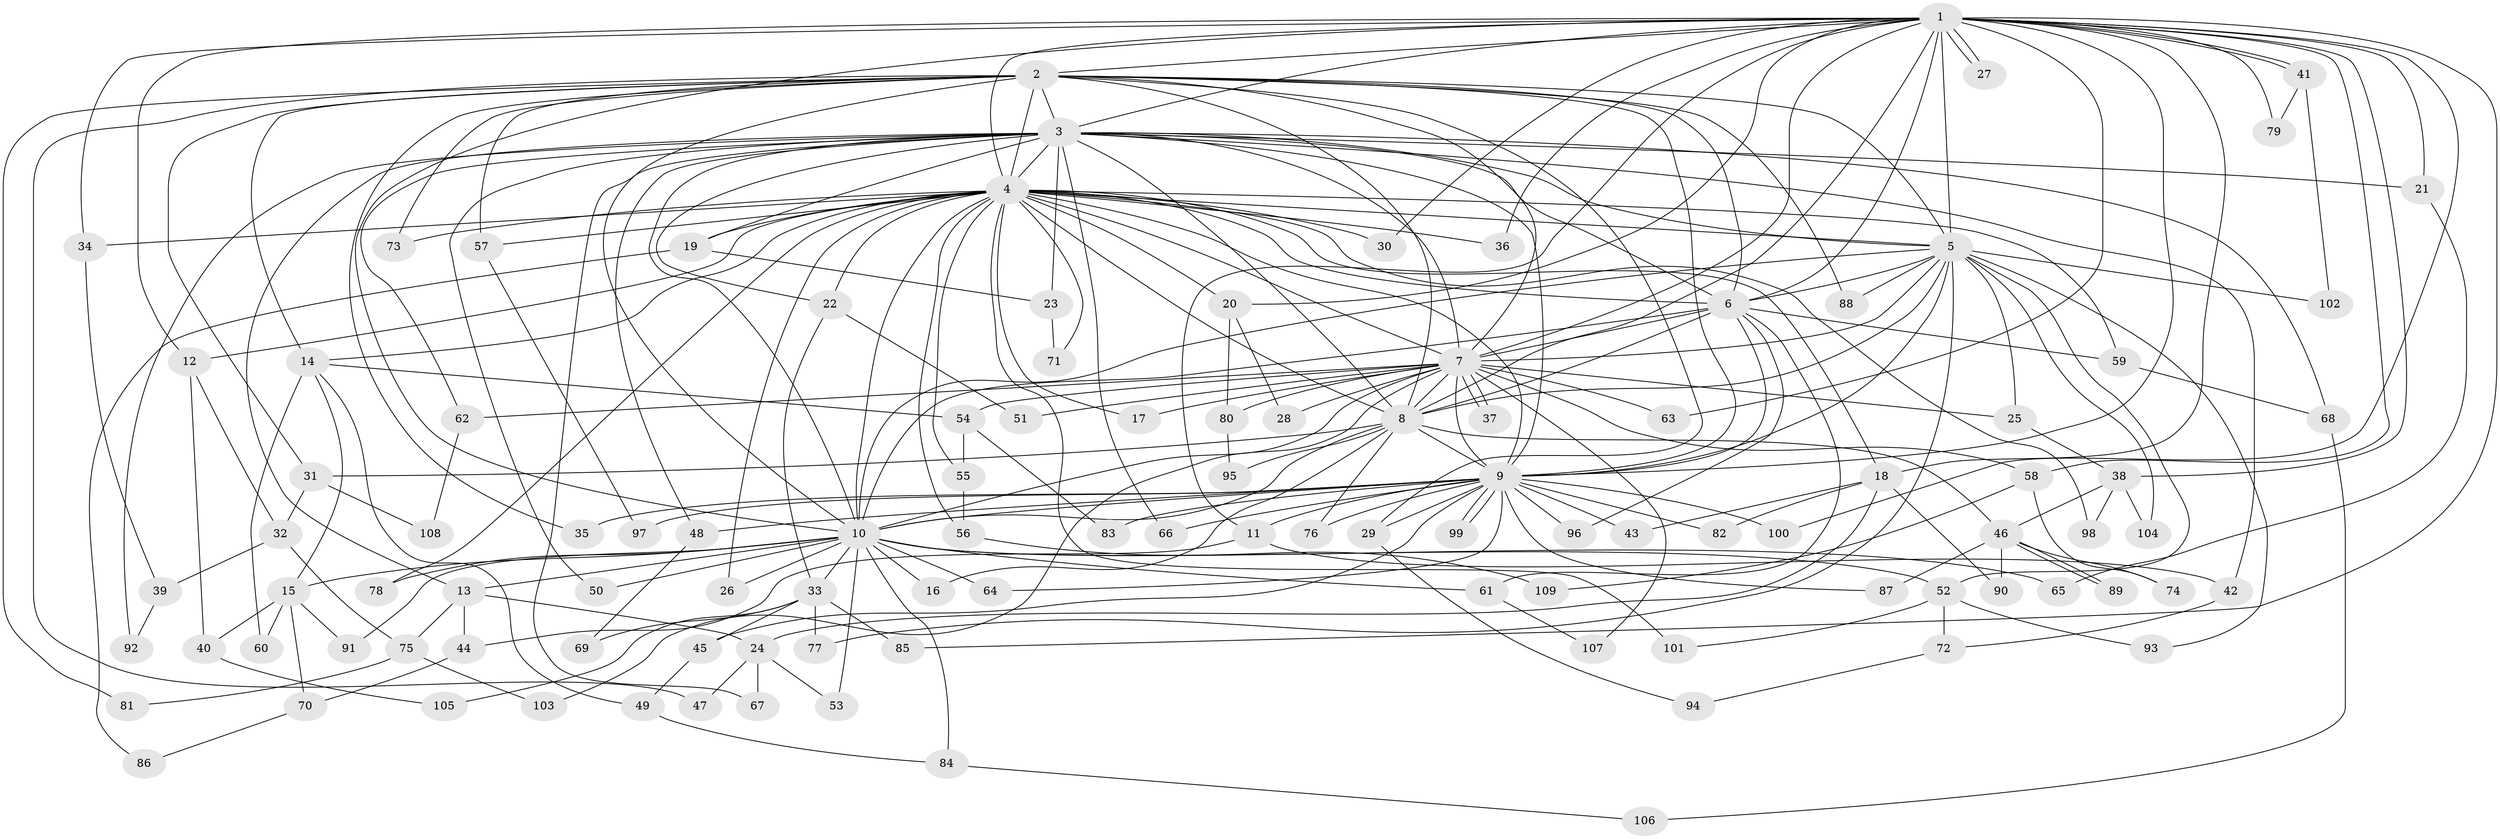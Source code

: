 // coarse degree distribution, {13: 0.023255813953488372, 2: 0.4418604651162791, 1: 0.32558139534883723, 5: 0.023255813953488372, 3: 0.09302325581395349, 9: 0.023255813953488372, 16: 0.023255813953488372, 8: 0.023255813953488372, 29: 0.023255813953488372}
// Generated by graph-tools (version 1.1) at 2025/46/03/04/25 21:46:20]
// undirected, 109 vertices, 243 edges
graph export_dot {
graph [start="1"]
  node [color=gray90,style=filled];
  1;
  2;
  3;
  4;
  5;
  6;
  7;
  8;
  9;
  10;
  11;
  12;
  13;
  14;
  15;
  16;
  17;
  18;
  19;
  20;
  21;
  22;
  23;
  24;
  25;
  26;
  27;
  28;
  29;
  30;
  31;
  32;
  33;
  34;
  35;
  36;
  37;
  38;
  39;
  40;
  41;
  42;
  43;
  44;
  45;
  46;
  47;
  48;
  49;
  50;
  51;
  52;
  53;
  54;
  55;
  56;
  57;
  58;
  59;
  60;
  61;
  62;
  63;
  64;
  65;
  66;
  67;
  68;
  69;
  70;
  71;
  72;
  73;
  74;
  75;
  76;
  77;
  78;
  79;
  80;
  81;
  82;
  83;
  84;
  85;
  86;
  87;
  88;
  89;
  90;
  91;
  92;
  93;
  94;
  95;
  96;
  97;
  98;
  99;
  100;
  101;
  102;
  103;
  104;
  105;
  106;
  107;
  108;
  109;
  1 -- 2;
  1 -- 3;
  1 -- 4;
  1 -- 5;
  1 -- 6;
  1 -- 7;
  1 -- 8;
  1 -- 9;
  1 -- 10;
  1 -- 11;
  1 -- 12;
  1 -- 18;
  1 -- 20;
  1 -- 21;
  1 -- 27;
  1 -- 27;
  1 -- 30;
  1 -- 34;
  1 -- 36;
  1 -- 38;
  1 -- 41;
  1 -- 41;
  1 -- 58;
  1 -- 63;
  1 -- 79;
  1 -- 85;
  1 -- 100;
  2 -- 3;
  2 -- 4;
  2 -- 5;
  2 -- 6;
  2 -- 7;
  2 -- 8;
  2 -- 9;
  2 -- 10;
  2 -- 14;
  2 -- 29;
  2 -- 31;
  2 -- 35;
  2 -- 47;
  2 -- 57;
  2 -- 73;
  2 -- 81;
  2 -- 88;
  3 -- 4;
  3 -- 5;
  3 -- 6;
  3 -- 7;
  3 -- 8;
  3 -- 9;
  3 -- 10;
  3 -- 13;
  3 -- 19;
  3 -- 21;
  3 -- 22;
  3 -- 23;
  3 -- 42;
  3 -- 48;
  3 -- 50;
  3 -- 62;
  3 -- 66;
  3 -- 67;
  3 -- 68;
  3 -- 92;
  4 -- 5;
  4 -- 6;
  4 -- 7;
  4 -- 8;
  4 -- 9;
  4 -- 10;
  4 -- 12;
  4 -- 14;
  4 -- 17;
  4 -- 18;
  4 -- 19;
  4 -- 20;
  4 -- 22;
  4 -- 26;
  4 -- 30;
  4 -- 34;
  4 -- 36;
  4 -- 55;
  4 -- 56;
  4 -- 57;
  4 -- 59;
  4 -- 71;
  4 -- 73;
  4 -- 78;
  4 -- 98;
  4 -- 101;
  5 -- 6;
  5 -- 7;
  5 -- 8;
  5 -- 9;
  5 -- 10;
  5 -- 25;
  5 -- 52;
  5 -- 77;
  5 -- 88;
  5 -- 93;
  5 -- 102;
  5 -- 104;
  6 -- 7;
  6 -- 8;
  6 -- 9;
  6 -- 10;
  6 -- 59;
  6 -- 61;
  6 -- 96;
  7 -- 8;
  7 -- 9;
  7 -- 10;
  7 -- 17;
  7 -- 25;
  7 -- 28;
  7 -- 37;
  7 -- 37;
  7 -- 51;
  7 -- 54;
  7 -- 58;
  7 -- 62;
  7 -- 63;
  7 -- 80;
  7 -- 103;
  7 -- 107;
  8 -- 9;
  8 -- 10;
  8 -- 16;
  8 -- 31;
  8 -- 46;
  8 -- 76;
  8 -- 95;
  9 -- 10;
  9 -- 11;
  9 -- 29;
  9 -- 35;
  9 -- 43;
  9 -- 45;
  9 -- 48;
  9 -- 64;
  9 -- 66;
  9 -- 76;
  9 -- 82;
  9 -- 83;
  9 -- 87;
  9 -- 96;
  9 -- 97;
  9 -- 99;
  9 -- 99;
  9 -- 100;
  10 -- 13;
  10 -- 15;
  10 -- 16;
  10 -- 26;
  10 -- 33;
  10 -- 50;
  10 -- 52;
  10 -- 53;
  10 -- 61;
  10 -- 64;
  10 -- 65;
  10 -- 78;
  10 -- 84;
  10 -- 91;
  11 -- 42;
  11 -- 44;
  12 -- 32;
  12 -- 40;
  13 -- 24;
  13 -- 44;
  13 -- 75;
  14 -- 15;
  14 -- 49;
  14 -- 54;
  14 -- 60;
  15 -- 40;
  15 -- 60;
  15 -- 70;
  15 -- 91;
  18 -- 24;
  18 -- 43;
  18 -- 82;
  18 -- 90;
  19 -- 23;
  19 -- 86;
  20 -- 28;
  20 -- 80;
  21 -- 65;
  22 -- 33;
  22 -- 51;
  23 -- 71;
  24 -- 47;
  24 -- 53;
  24 -- 67;
  25 -- 38;
  29 -- 94;
  31 -- 32;
  31 -- 108;
  32 -- 39;
  32 -- 75;
  33 -- 45;
  33 -- 69;
  33 -- 77;
  33 -- 85;
  33 -- 105;
  34 -- 39;
  38 -- 46;
  38 -- 98;
  38 -- 104;
  39 -- 92;
  40 -- 105;
  41 -- 79;
  41 -- 102;
  42 -- 72;
  44 -- 70;
  45 -- 49;
  46 -- 74;
  46 -- 87;
  46 -- 89;
  46 -- 89;
  46 -- 90;
  48 -- 69;
  49 -- 84;
  52 -- 72;
  52 -- 93;
  52 -- 101;
  54 -- 55;
  54 -- 83;
  55 -- 56;
  56 -- 109;
  57 -- 97;
  58 -- 74;
  58 -- 109;
  59 -- 68;
  61 -- 107;
  62 -- 108;
  68 -- 106;
  70 -- 86;
  72 -- 94;
  75 -- 81;
  75 -- 103;
  80 -- 95;
  84 -- 106;
}
